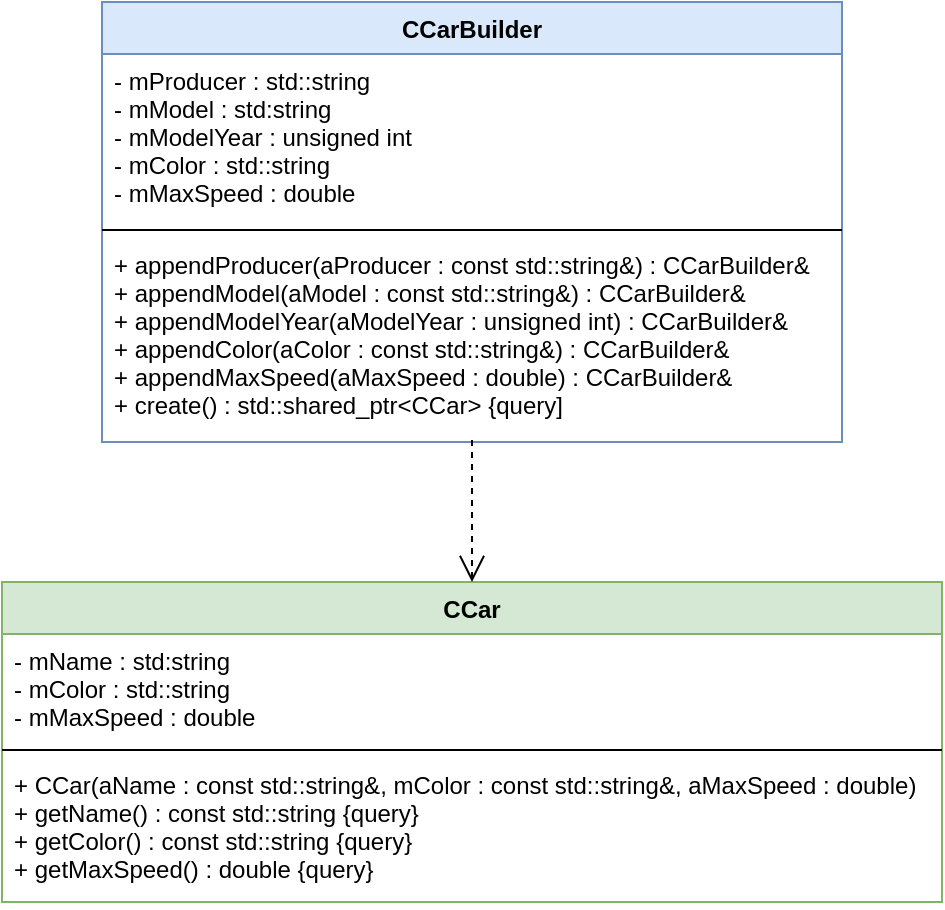 <mxfile version="13.9.9" type="device"><diagram id="YewArXIyKvilpgtD136a" name="Strona-1"><mxGraphModel dx="632" dy="438" grid="1" gridSize="10" guides="1" tooltips="1" connect="1" arrows="1" fold="1" page="1" pageScale="1" pageWidth="827" pageHeight="1169" math="0" shadow="0"><root><mxCell id="0"/><mxCell id="1" parent="0"/><mxCell id="BDru2cYabNO5ov1C-1F9-1" value="CCar" style="swimlane;fontStyle=1;align=center;verticalAlign=top;childLayout=stackLayout;horizontal=1;startSize=26;horizontalStack=0;resizeParent=1;resizeParentMax=0;resizeLast=0;collapsible=1;marginBottom=0;fillColor=#d5e8d4;strokeColor=#82b366;" vertex="1" parent="1"><mxGeometry x="50" y="340" width="470" height="160" as="geometry"/></mxCell><mxCell id="BDru2cYabNO5ov1C-1F9-2" value="- mName : std:string&#10;- mColor : std::string&#10;- mMaxSpeed : double" style="text;strokeColor=none;fillColor=none;align=left;verticalAlign=top;spacingLeft=4;spacingRight=4;overflow=hidden;rotatable=0;points=[[0,0.5],[1,0.5]];portConstraint=eastwest;" vertex="1" parent="BDru2cYabNO5ov1C-1F9-1"><mxGeometry y="26" width="470" height="54" as="geometry"/></mxCell><mxCell id="BDru2cYabNO5ov1C-1F9-3" value="" style="line;strokeWidth=1;fillColor=none;align=left;verticalAlign=middle;spacingTop=-1;spacingLeft=3;spacingRight=3;rotatable=0;labelPosition=right;points=[];portConstraint=eastwest;" vertex="1" parent="BDru2cYabNO5ov1C-1F9-1"><mxGeometry y="80" width="470" height="8" as="geometry"/></mxCell><mxCell id="BDru2cYabNO5ov1C-1F9-4" value="+ CCar(aName : const std::string&amp;, mColor : const std::string&amp;, aMaxSpeed : double)&#10;+ getName() : const std::string {query}&#10;+ getColor() : const std::string {query}&#10;+ getMaxSpeed() : double {query}" style="text;strokeColor=none;fillColor=none;align=left;verticalAlign=top;spacingLeft=4;spacingRight=4;overflow=hidden;rotatable=0;points=[[0,0.5],[1,0.5]];portConstraint=eastwest;" vertex="1" parent="BDru2cYabNO5ov1C-1F9-1"><mxGeometry y="88" width="470" height="72" as="geometry"/></mxCell><mxCell id="BDru2cYabNO5ov1C-1F9-5" value="CCarBuilder" style="swimlane;fontStyle=1;align=center;verticalAlign=top;childLayout=stackLayout;horizontal=1;startSize=26;horizontalStack=0;resizeParent=1;resizeParentMax=0;resizeLast=0;collapsible=1;marginBottom=0;fillColor=#dae8fc;strokeColor=#6c8ebf;" vertex="1" parent="1"><mxGeometry x="100" y="50" width="370" height="220" as="geometry"/></mxCell><mxCell id="BDru2cYabNO5ov1C-1F9-6" value="- mProducer : std::string&#10;- mModel : std:string&#10;- mModelYear : unsigned int&#10;- mColor : std::string&#10;- mMaxSpeed : double" style="text;strokeColor=none;fillColor=none;align=left;verticalAlign=top;spacingLeft=4;spacingRight=4;overflow=hidden;rotatable=0;points=[[0,0.5],[1,0.5]];portConstraint=eastwest;" vertex="1" parent="BDru2cYabNO5ov1C-1F9-5"><mxGeometry y="26" width="370" height="84" as="geometry"/></mxCell><mxCell id="BDru2cYabNO5ov1C-1F9-7" value="" style="line;strokeWidth=1;fillColor=none;align=left;verticalAlign=middle;spacingTop=-1;spacingLeft=3;spacingRight=3;rotatable=0;labelPosition=right;points=[];portConstraint=eastwest;" vertex="1" parent="BDru2cYabNO5ov1C-1F9-5"><mxGeometry y="110" width="370" height="8" as="geometry"/></mxCell><mxCell id="BDru2cYabNO5ov1C-1F9-8" value="+ appendProducer(aProducer : const std::string&amp;) : CCarBuilder&amp;&#10;+ appendModel(aModel : const std::string&amp;) : CCarBuilder&amp;&#10;+ appendModelYear(aModelYear : unsigned int) : CCarBuilder&amp;&#10;+ appendColor(aColor : const std::string&amp;) : CCarBuilder&amp;&#10;+ appendMaxSpeed(aMaxSpeed : double) : CCarBuilder&amp;&#10;+ create() : std::shared_ptr&lt;CCar&gt; {query]" style="text;strokeColor=none;fillColor=none;align=left;verticalAlign=top;spacingLeft=4;spacingRight=4;overflow=hidden;rotatable=0;points=[[0,0.5],[1,0.5]];portConstraint=eastwest;" vertex="1" parent="BDru2cYabNO5ov1C-1F9-5"><mxGeometry y="118" width="370" height="102" as="geometry"/></mxCell><mxCell id="BDru2cYabNO5ov1C-1F9-9" value="" style="endArrow=open;html=1;entryX=0.5;entryY=0;entryDx=0;entryDy=0;dashed=1;endFill=0;endSize=11;" edge="1" parent="1" target="BDru2cYabNO5ov1C-1F9-1"><mxGeometry width="50" height="50" relative="1" as="geometry"><mxPoint x="285" y="269" as="sourcePoint"/><mxPoint x="560" y="260" as="targetPoint"/></mxGeometry></mxCell></root></mxGraphModel></diagram></mxfile>